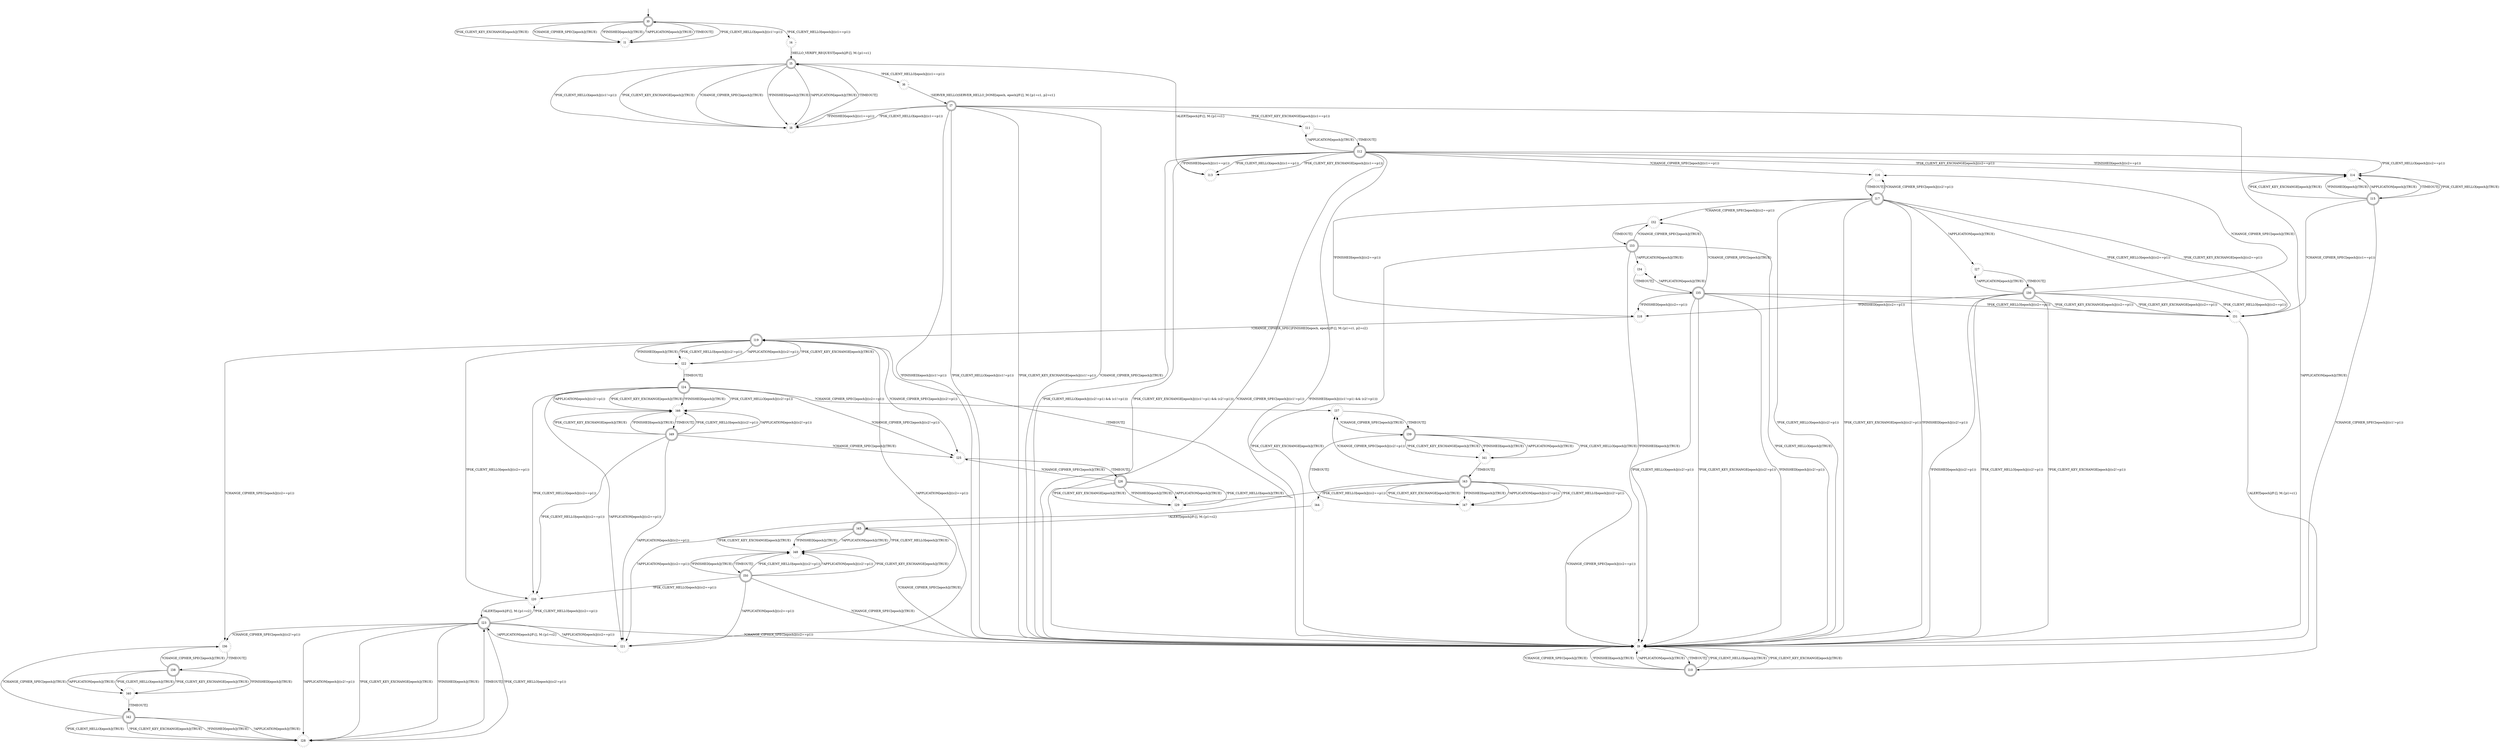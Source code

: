 digraph RA {
"" [shape=none,label=<>]
"l0" [shape=doublecircle ,style=solid]
"l1" [shape=doublecircle ,style=dotted]
"l4" [shape=doublecircle ,style=dotted]
"l5" [shape=doublecircle ,style=solid]
"l6" [shape=doublecircle ,style=dotted]
"l7" [shape=doublecircle ,style=solid]
"l8" [shape=doublecircle ,style=dotted]
"l9" [shape=doublecircle ,style=dotted]
"l10" [shape=doublecircle ,style=solid]
"l11" [shape=doublecircle ,style=dotted]
"l12" [shape=doublecircle ,style=solid]
"l13" [shape=doublecircle ,style=dotted]
"l14" [shape=doublecircle ,style=dotted]
"l15" [shape=doublecircle ,style=solid]
"l16" [shape=doublecircle ,style=dotted]
"l17" [shape=doublecircle ,style=solid]
"l18" [shape=doublecircle ,style=dotted]
"l19" [shape=doublecircle ,style=solid]
"l20" [shape=doublecircle ,style=dotted]
"l21" [shape=doublecircle ,style=dotted]
"l22" [shape=doublecircle ,style=dotted]
"l23" [shape=doublecircle ,style=solid]
"l24" [shape=doublecircle ,style=solid]
"l25" [shape=doublecircle ,style=dotted]
"l26" [shape=doublecircle ,style=solid]
"l27" [shape=doublecircle ,style=dotted]
"l28" [shape=doublecircle ,style=dotted]
"l29" [shape=doublecircle ,style=dotted]
"l30" [shape=doublecircle ,style=solid]
"l31" [shape=doublecircle ,style=dotted]
"l32" [shape=doublecircle ,style=dotted]
"l33" [shape=doublecircle ,style=solid]
"l34" [shape=doublecircle ,style=dotted]
"l35" [shape=doublecircle ,style=solid]
"l36" [shape=doublecircle ,style=dotted]
"l37" [shape=doublecircle ,style=dotted]
"l38" [shape=doublecircle ,style=solid]
"l39" [shape=doublecircle ,style=solid]
"l40" [shape=doublecircle ,style=dotted]
"l41" [shape=doublecircle ,style=dotted]
"l42" [shape=doublecircle ,style=solid]
"l43" [shape=doublecircle ,style=solid]
"l44" [shape=doublecircle ,style=dotted]
"l45" [shape=doublecircle ,style=solid]
"l46" [shape=doublecircle ,style=dotted]
"l47" [shape=doublecircle ,style=dotted]
"l48" [shape=doublecircle ,style=dotted]
"l49" [shape=doublecircle ,style=solid]
"l50" [shape=doublecircle ,style=solid]
"" -> "l0"
"l0" -> "l1" [label=<?PSK_CLIENT_HELLO[epoch]|((c1!=p1))>]
"l0" -> "l4" [label=<?PSK_CLIENT_HELLO[epoch]|((c1==p1))>]
"l0" -> "l1" [label=<?PSK_CLIENT_KEY_EXCHANGE[epoch]|(TRUE)>]
"l0" -> "l1" [label=<?CHANGE_CIPHER_SPEC[epoch]|(TRUE)>]
"l0" -> "l1" [label=<?FINISHED[epoch]|(TRUE)>]
"l0" -> "l1" [label=<?APPLICATION[epoch]|(TRUE)>]
"l1" -> "l0" [label=<!TIMEOUT[]>]
"l4" -> "l5" [label=<!HELLO_VERIFY_REQUEST[epoch]/F:[], M:{p1=c1}>]
"l5" -> "l6" [label=<?PSK_CLIENT_HELLO[epoch]|((c1==p1))>]
"l5" -> "l8" [label=<?PSK_CLIENT_HELLO[epoch]|((c1!=p1))>]
"l5" -> "l8" [label=<?PSK_CLIENT_KEY_EXCHANGE[epoch]|(TRUE)>]
"l5" -> "l8" [label=<?CHANGE_CIPHER_SPEC[epoch]|(TRUE)>]
"l5" -> "l8" [label=<?FINISHED[epoch]|(TRUE)>]
"l5" -> "l8" [label=<?APPLICATION[epoch]|(TRUE)>]
"l6" -> "l7" [label=<!SERVER_HELLO|SERVER_HELLO_DONE[epoch, epoch]/F:[], M:{p1=c1, p2=c1}>]
"l7" -> "l8" [label=<?FINISHED[epoch]|((c1==p1))>]
"l7" -> "l9" [label=<?FINISHED[epoch]|((c1!=p1))>]
"l7" -> "l8" [label=<?PSK_CLIENT_HELLO[epoch]|((c1==p1))>]
"l7" -> "l9" [label=<?PSK_CLIENT_HELLO[epoch]|((c1!=p1))>]
"l7" -> "l9" [label=<?PSK_CLIENT_KEY_EXCHANGE[epoch]|((c1!=p1))>]
"l7" -> "l11" [label=<?PSK_CLIENT_KEY_EXCHANGE[epoch]|((c1==p1))>]
"l7" -> "l9" [label=<?CHANGE_CIPHER_SPEC[epoch]|(TRUE)>]
"l7" -> "l9" [label=<?APPLICATION[epoch]|(TRUE)>]
"l8" -> "l5" [label=<!TIMEOUT[]>]
"l9" -> "l10" [label=<!TIMEOUT[]>]
"l10" -> "l9" [label=<?PSK_CLIENT_HELLO[epoch]|(TRUE)>]
"l10" -> "l9" [label=<?PSK_CLIENT_KEY_EXCHANGE[epoch]|(TRUE)>]
"l10" -> "l9" [label=<?CHANGE_CIPHER_SPEC[epoch]|(TRUE)>]
"l10" -> "l9" [label=<?FINISHED[epoch]|(TRUE)>]
"l10" -> "l9" [label=<?APPLICATION[epoch]|(TRUE)>]
"l11" -> "l12" [label=<!TIMEOUT[]>]
"l12" -> "l9" [label=<?PSK_CLIENT_HELLO[epoch]|(((c2!=p1) &amp;&amp; (c1!=p1)))>]
"l12" -> "l13" [label=<?PSK_CLIENT_HELLO[epoch]|((c1==p1))>]
"l12" -> "l14" [label=<?PSK_CLIENT_HELLO[epoch]|((c2==p1))>]
"l12" -> "l9" [label=<?PSK_CLIENT_KEY_EXCHANGE[epoch]|(((c1!=p1) &amp;&amp; (c2!=p1)))>]
"l12" -> "l13" [label=<?PSK_CLIENT_KEY_EXCHANGE[epoch]|((c1==p1))>]
"l12" -> "l14" [label=<?PSK_CLIENT_KEY_EXCHANGE[epoch]|((c2==p1))>]
"l12" -> "l9" [label=<?CHANGE_CIPHER_SPEC[epoch]|((c1!=p1))>]
"l12" -> "l16" [label=<?CHANGE_CIPHER_SPEC[epoch]|((c1==p1))>]
"l12" -> "l9" [label=<?FINISHED[epoch]|(((c1!=p1) &amp;&amp; (c2!=p1)))>]
"l12" -> "l13" [label=<?FINISHED[epoch]|((c1==p1))>]
"l12" -> "l14" [label=<?FINISHED[epoch]|((c2==p1))>]
"l12" -> "l11" [label=<?APPLICATION[epoch]|(TRUE)>]
"l13" -> "l5" [label=<!ALERT[epoch]/F:[], M:{p1=c1}>]
"l14" -> "l15" [label=<!TIMEOUT[]>]
"l15" -> "l9" [label=<?CHANGE_CIPHER_SPEC[epoch]|((c1!=p1))>]
"l15" -> "l31" [label=<?CHANGE_CIPHER_SPEC[epoch]|((c1==p1))>]
"l15" -> "l14" [label=<?PSK_CLIENT_HELLO[epoch]|(TRUE)>]
"l15" -> "l14" [label=<?PSK_CLIENT_KEY_EXCHANGE[epoch]|(TRUE)>]
"l15" -> "l14" [label=<?FINISHED[epoch]|(TRUE)>]
"l15" -> "l14" [label=<?APPLICATION[epoch]|(TRUE)>]
"l16" -> "l17" [label=<!TIMEOUT[]>]
"l17" -> "l9" [label=<?PSK_CLIENT_HELLO[epoch]|((c2!=p1))>]
"l17" -> "l31" [label=<?PSK_CLIENT_HELLO[epoch]|((c2==p1))>]
"l17" -> "l9" [label=<?PSK_CLIENT_KEY_EXCHANGE[epoch]|((c2!=p1))>]
"l17" -> "l31" [label=<?PSK_CLIENT_KEY_EXCHANGE[epoch]|((c2==p1))>]
"l17" -> "l9" [label=<?FINISHED[epoch]|((c2!=p1))>]
"l17" -> "l18" [label=<?FINISHED[epoch]|((c2==p1))>]
"l17" -> "l16" [label=<?CHANGE_CIPHER_SPEC[epoch]|((c2!=p1))>]
"l17" -> "l32" [label=<?CHANGE_CIPHER_SPEC[epoch]|((c2==p1))>]
"l17" -> "l27" [label=<?APPLICATION[epoch]|(TRUE)>]
"l18" -> "l19" [label=<!CHANGE_CIPHER_SPEC|FINISHED[epoch, epoch]/F:[], M:{p1=c1, p2=c2}>]
"l19" -> "l20" [label=<?PSK_CLIENT_HELLO[epoch]|((c2==p1))>]
"l19" -> "l22" [label=<?PSK_CLIENT_HELLO[epoch]|((c2!=p1))>]
"l19" -> "l21" [label=<?APPLICATION[epoch]|((c2==p1))>]
"l19" -> "l22" [label=<?APPLICATION[epoch]|((c2!=p1))>]
"l19" -> "l22" [label=<?PSK_CLIENT_KEY_EXCHANGE[epoch]|(TRUE)>]
"l19" -> "l22" [label=<?FINISHED[epoch]|(TRUE)>]
"l19" -> "l25" [label=<?CHANGE_CIPHER_SPEC[epoch]|((c2!=p1))>]
"l19" -> "l36" [label=<?CHANGE_CIPHER_SPEC[epoch]|((c2==p1))>]
"l20" -> "l23" [label=<!ALERT[epoch]/F:[], M:{p1=c2}>]
"l21" -> "l23" [label=<!APPLICATION[epoch]/F:[], M:{p1=c2}>]
"l22" -> "l24" [label=<!TIMEOUT[]>]
"l23" -> "l9" [label=<?CHANGE_CIPHER_SPEC[epoch]|((c2==p1))>]
"l23" -> "l36" [label=<?CHANGE_CIPHER_SPEC[epoch]|((c2!=p1))>]
"l23" -> "l20" [label=<?PSK_CLIENT_HELLO[epoch]|((c2==p1))>]
"l23" -> "l28" [label=<?PSK_CLIENT_HELLO[epoch]|((c2!=p1))>]
"l23" -> "l21" [label=<?APPLICATION[epoch]|((c2==p1))>]
"l23" -> "l28" [label=<?APPLICATION[epoch]|((c2!=p1))>]
"l23" -> "l28" [label=<?PSK_CLIENT_KEY_EXCHANGE[epoch]|(TRUE)>]
"l23" -> "l28" [label=<?FINISHED[epoch]|(TRUE)>]
"l24" -> "l20" [label=<?PSK_CLIENT_HELLO[epoch]|((c2==p1))>]
"l24" -> "l46" [label=<?PSK_CLIENT_HELLO[epoch]|((c2!=p1))>]
"l24" -> "l21" [label=<?APPLICATION[epoch]|((c2==p1))>]
"l24" -> "l46" [label=<?APPLICATION[epoch]|((c2!=p1))>]
"l24" -> "l25" [label=<?CHANGE_CIPHER_SPEC[epoch]|((c2!=p1))>]
"l24" -> "l37" [label=<?CHANGE_CIPHER_SPEC[epoch]|((c2==p1))>]
"l24" -> "l46" [label=<?PSK_CLIENT_KEY_EXCHANGE[epoch]|(TRUE)>]
"l24" -> "l46" [label=<?FINISHED[epoch]|(TRUE)>]
"l25" -> "l26" [label=<!TIMEOUT[]>]
"l26" -> "l25" [label=<?CHANGE_CIPHER_SPEC[epoch]|(TRUE)>]
"l26" -> "l29" [label=<?PSK_CLIENT_HELLO[epoch]|(TRUE)>]
"l26" -> "l29" [label=<?PSK_CLIENT_KEY_EXCHANGE[epoch]|(TRUE)>]
"l26" -> "l29" [label=<?FINISHED[epoch]|(TRUE)>]
"l26" -> "l29" [label=<?APPLICATION[epoch]|(TRUE)>]
"l27" -> "l30" [label=<!TIMEOUT[]>]
"l28" -> "l23" [label=<!TIMEOUT[]>]
"l29" -> "l19" [label=<!TIMEOUT[]>]
"l30" -> "l9" [label=<?PSK_CLIENT_HELLO[epoch]|((c2!=p1))>]
"l30" -> "l31" [label=<?PSK_CLIENT_HELLO[epoch]|((c2==p1))>]
"l30" -> "l9" [label=<?PSK_CLIENT_KEY_EXCHANGE[epoch]|((c2!=p1))>]
"l30" -> "l31" [label=<?PSK_CLIENT_KEY_EXCHANGE[epoch]|((c2==p1))>]
"l30" -> "l9" [label=<?FINISHED[epoch]|((c2!=p1))>]
"l30" -> "l18" [label=<?FINISHED[epoch]|((c2==p1))>]
"l30" -> "l16" [label=<?CHANGE_CIPHER_SPEC[epoch]|(TRUE)>]
"l30" -> "l27" [label=<?APPLICATION[epoch]|(TRUE)>]
"l31" -> "l10" [label=<!ALERT[epoch]/F:[], M:{p1=c1}>]
"l32" -> "l33" [label=<!TIMEOUT[]>]
"l33" -> "l9" [label=<?PSK_CLIENT_HELLO[epoch]|(TRUE)>]
"l33" -> "l9" [label=<?PSK_CLIENT_KEY_EXCHANGE[epoch]|(TRUE)>]
"l33" -> "l9" [label=<?FINISHED[epoch]|(TRUE)>]
"l33" -> "l32" [label=<?CHANGE_CIPHER_SPEC[epoch]|(TRUE)>]
"l33" -> "l34" [label=<?APPLICATION[epoch]|(TRUE)>]
"l34" -> "l35" [label=<!TIMEOUT[]>]
"l35" -> "l9" [label=<?PSK_CLIENT_HELLO[epoch]|((c2!=p1))>]
"l35" -> "l31" [label=<?PSK_CLIENT_HELLO[epoch]|((c2==p1))>]
"l35" -> "l9" [label=<?PSK_CLIENT_KEY_EXCHANGE[epoch]|((c2!=p1))>]
"l35" -> "l31" [label=<?PSK_CLIENT_KEY_EXCHANGE[epoch]|((c2==p1))>]
"l35" -> "l9" [label=<?FINISHED[epoch]|((c2!=p1))>]
"l35" -> "l18" [label=<?FINISHED[epoch]|((c2==p1))>]
"l35" -> "l32" [label=<?CHANGE_CIPHER_SPEC[epoch]|(TRUE)>]
"l35" -> "l34" [label=<?APPLICATION[epoch]|(TRUE)>]
"l36" -> "l38" [label=<!TIMEOUT[]>]
"l37" -> "l39" [label=<!TIMEOUT[]>]
"l38" -> "l36" [label=<?CHANGE_CIPHER_SPEC[epoch]|(TRUE)>]
"l38" -> "l40" [label=<?PSK_CLIENT_HELLO[epoch]|(TRUE)>]
"l38" -> "l40" [label=<?PSK_CLIENT_KEY_EXCHANGE[epoch]|(TRUE)>]
"l38" -> "l40" [label=<?FINISHED[epoch]|(TRUE)>]
"l38" -> "l40" [label=<?APPLICATION[epoch]|(TRUE)>]
"l39" -> "l37" [label=<?CHANGE_CIPHER_SPEC[epoch]|(TRUE)>]
"l39" -> "l41" [label=<?PSK_CLIENT_HELLO[epoch]|(TRUE)>]
"l39" -> "l41" [label=<?PSK_CLIENT_KEY_EXCHANGE[epoch]|(TRUE)>]
"l39" -> "l41" [label=<?FINISHED[epoch]|(TRUE)>]
"l39" -> "l41" [label=<?APPLICATION[epoch]|(TRUE)>]
"l40" -> "l42" [label=<!TIMEOUT[]>]
"l41" -> "l43" [label=<!TIMEOUT[]>]
"l42" -> "l28" [label=<?PSK_CLIENT_HELLO[epoch]|(TRUE)>]
"l42" -> "l28" [label=<?PSK_CLIENT_KEY_EXCHANGE[epoch]|(TRUE)>]
"l42" -> "l28" [label=<?FINISHED[epoch]|(TRUE)>]
"l42" -> "l28" [label=<?APPLICATION[epoch]|(TRUE)>]
"l42" -> "l36" [label=<?CHANGE_CIPHER_SPEC[epoch]|(TRUE)>]
"l43" -> "l9" [label=<?CHANGE_CIPHER_SPEC[epoch]|((c2==p1))>]
"l43" -> "l37" [label=<?CHANGE_CIPHER_SPEC[epoch]|((c2!=p1))>]
"l43" -> "l21" [label=<?APPLICATION[epoch]|((c2==p1))>]
"l43" -> "l47" [label=<?APPLICATION[epoch]|((c2!=p1))>]
"l43" -> "l44" [label=<?PSK_CLIENT_HELLO[epoch]|((c2==p1))>]
"l43" -> "l47" [label=<?PSK_CLIENT_HELLO[epoch]|((c2!=p1))>]
"l43" -> "l47" [label=<?PSK_CLIENT_KEY_EXCHANGE[epoch]|(TRUE)>]
"l43" -> "l47" [label=<?FINISHED[epoch]|(TRUE)>]
"l44" -> "l45" [label=<!ALERT[epoch]/F:[], M:{p1=c2}>]
"l45" -> "l9" [label=<?CHANGE_CIPHER_SPEC[epoch]|(TRUE)>]
"l45" -> "l48" [label=<?PSK_CLIENT_HELLO[epoch]|(TRUE)>]
"l45" -> "l48" [label=<?PSK_CLIENT_KEY_EXCHANGE[epoch]|(TRUE)>]
"l45" -> "l48" [label=<?FINISHED[epoch]|(TRUE)>]
"l45" -> "l48" [label=<?APPLICATION[epoch]|(TRUE)>]
"l46" -> "l49" [label=<!TIMEOUT[]>]
"l47" -> "l39" [label=<!TIMEOUT[]>]
"l48" -> "l50" [label=<!TIMEOUT[]>]
"l49" -> "l20" [label=<?PSK_CLIENT_HELLO[epoch]|((c2==p1))>]
"l49" -> "l46" [label=<?PSK_CLIENT_HELLO[epoch]|((c2!=p1))>]
"l49" -> "l21" [label=<?APPLICATION[epoch]|((c2==p1))>]
"l49" -> "l46" [label=<?APPLICATION[epoch]|((c2!=p1))>]
"l49" -> "l25" [label=<?CHANGE_CIPHER_SPEC[epoch]|(TRUE)>]
"l49" -> "l46" [label=<?PSK_CLIENT_KEY_EXCHANGE[epoch]|(TRUE)>]
"l49" -> "l46" [label=<?FINISHED[epoch]|(TRUE)>]
"l50" -> "l9" [label=<?CHANGE_CIPHER_SPEC[epoch]|(TRUE)>]
"l50" -> "l20" [label=<?PSK_CLIENT_HELLO[epoch]|((c2==p1))>]
"l50" -> "l48" [label=<?PSK_CLIENT_HELLO[epoch]|((c2!=p1))>]
"l50" -> "l21" [label=<?APPLICATION[epoch]|((c2==p1))>]
"l50" -> "l48" [label=<?APPLICATION[epoch]|((c2!=p1))>]
"l50" -> "l48" [label=<?PSK_CLIENT_KEY_EXCHANGE[epoch]|(TRUE)>]
"l50" -> "l48" [label=<?FINISHED[epoch]|(TRUE)>]
}
